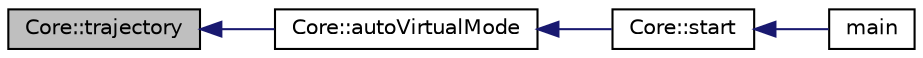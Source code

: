 digraph "Core::trajectory"
{
  edge [fontname="Helvetica",fontsize="10",labelfontname="Helvetica",labelfontsize="10"];
  node [fontname="Helvetica",fontsize="10",shape=record];
  rankdir="LR";
  Node1 [label="Core::trajectory",height=0.2,width=0.4,color="black", fillcolor="grey75", style="filled" fontcolor="black"];
  Node1 -> Node2 [dir="back",color="midnightblue",fontsize="10",style="solid"];
  Node2 [label="Core::autoVirtualMode",height=0.2,width=0.4,color="black", fillcolor="white", style="filled",URL="$class_core.html#a7fab8414125602f9f595143bb21d24c1"];
  Node2 -> Node3 [dir="back",color="midnightblue",fontsize="10",style="solid"];
  Node3 [label="Core::start",height=0.2,width=0.4,color="black", fillcolor="white", style="filled",URL="$class_core.html#a722434c9873d07d6b26a74e40e08eb9c"];
  Node3 -> Node4 [dir="back",color="midnightblue",fontsize="10",style="solid"];
  Node4 [label="main",height=0.2,width=0.4,color="black", fillcolor="white", style="filled",URL="$main_8cpp.html#ae66f6b31b5ad750f1fe042a706a4e3d4"];
}
